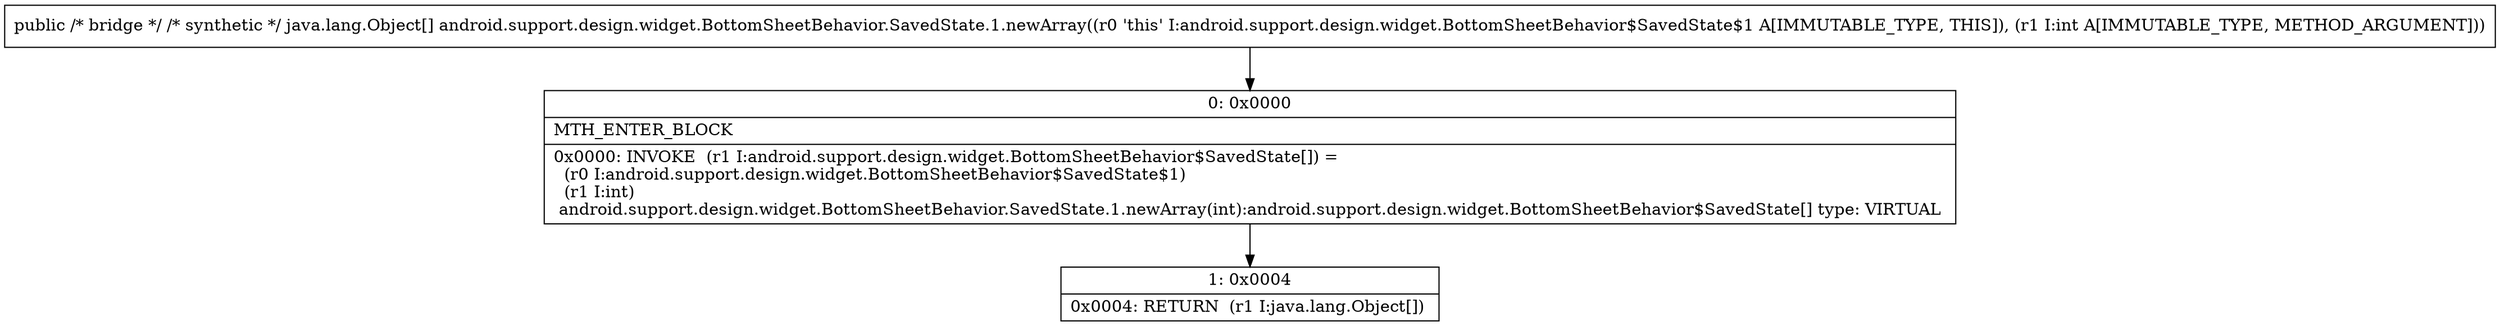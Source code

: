 digraph "CFG forandroid.support.design.widget.BottomSheetBehavior.SavedState.1.newArray(I)[Ljava\/lang\/Object;" {
Node_0 [shape=record,label="{0\:\ 0x0000|MTH_ENTER_BLOCK\l|0x0000: INVOKE  (r1 I:android.support.design.widget.BottomSheetBehavior$SavedState[]) = \l  (r0 I:android.support.design.widget.BottomSheetBehavior$SavedState$1)\l  (r1 I:int)\l android.support.design.widget.BottomSheetBehavior.SavedState.1.newArray(int):android.support.design.widget.BottomSheetBehavior$SavedState[] type: VIRTUAL \l}"];
Node_1 [shape=record,label="{1\:\ 0x0004|0x0004: RETURN  (r1 I:java.lang.Object[]) \l}"];
MethodNode[shape=record,label="{public \/* bridge *\/ \/* synthetic *\/ java.lang.Object[] android.support.design.widget.BottomSheetBehavior.SavedState.1.newArray((r0 'this' I:android.support.design.widget.BottomSheetBehavior$SavedState$1 A[IMMUTABLE_TYPE, THIS]), (r1 I:int A[IMMUTABLE_TYPE, METHOD_ARGUMENT])) }"];
MethodNode -> Node_0;
Node_0 -> Node_1;
}

